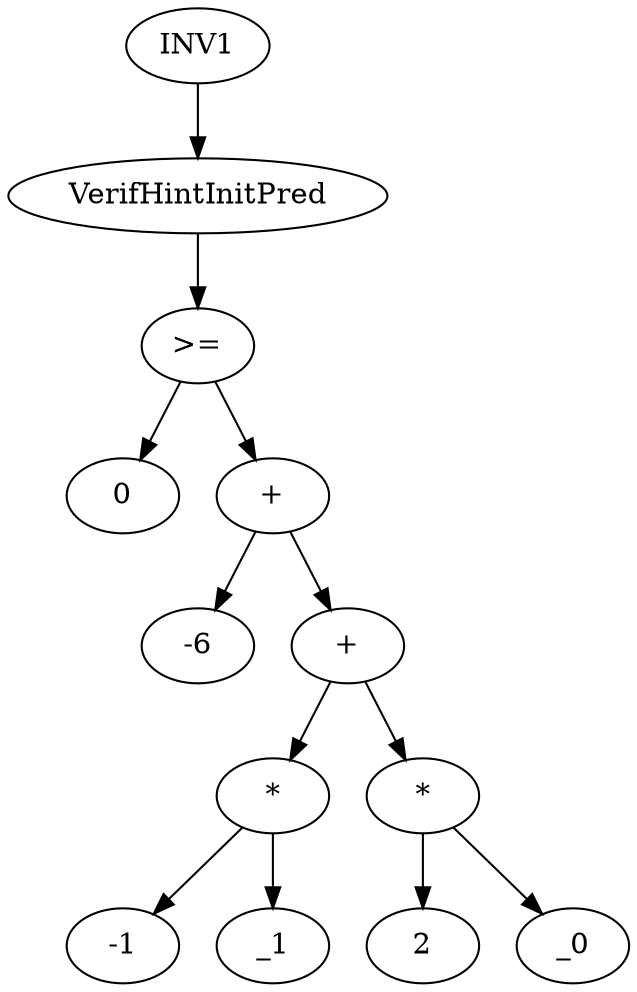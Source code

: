 digraph dag {
0 [label="INV1"];
1 [label="VerifHintInitPred"];
2 [label=">="];
3 [label="0"];
4 [label="+"];
5 [label="-6"];
6 [label="+"];
7 [label="*"];
8 [label="-1"];
9 [label="_1"];
10 [label="*"];
11 [label="2"];
12 [label="_0"];
"0" -> "1"[label=""]
"1" -> "2"[label=""]
"2" -> "4"[label=""]
"2" -> "3"[label=""]
"4" -> "6"[label=""]
"4" -> "5"[label=""]
"6" -> "7"[label=""]
"6" -> "10"[label=""]
"7" -> "9"[label=""]
"7" -> "8"[label=""]
"10" -> "12"[label=""]
"10" -> "11"[label=""]
}
